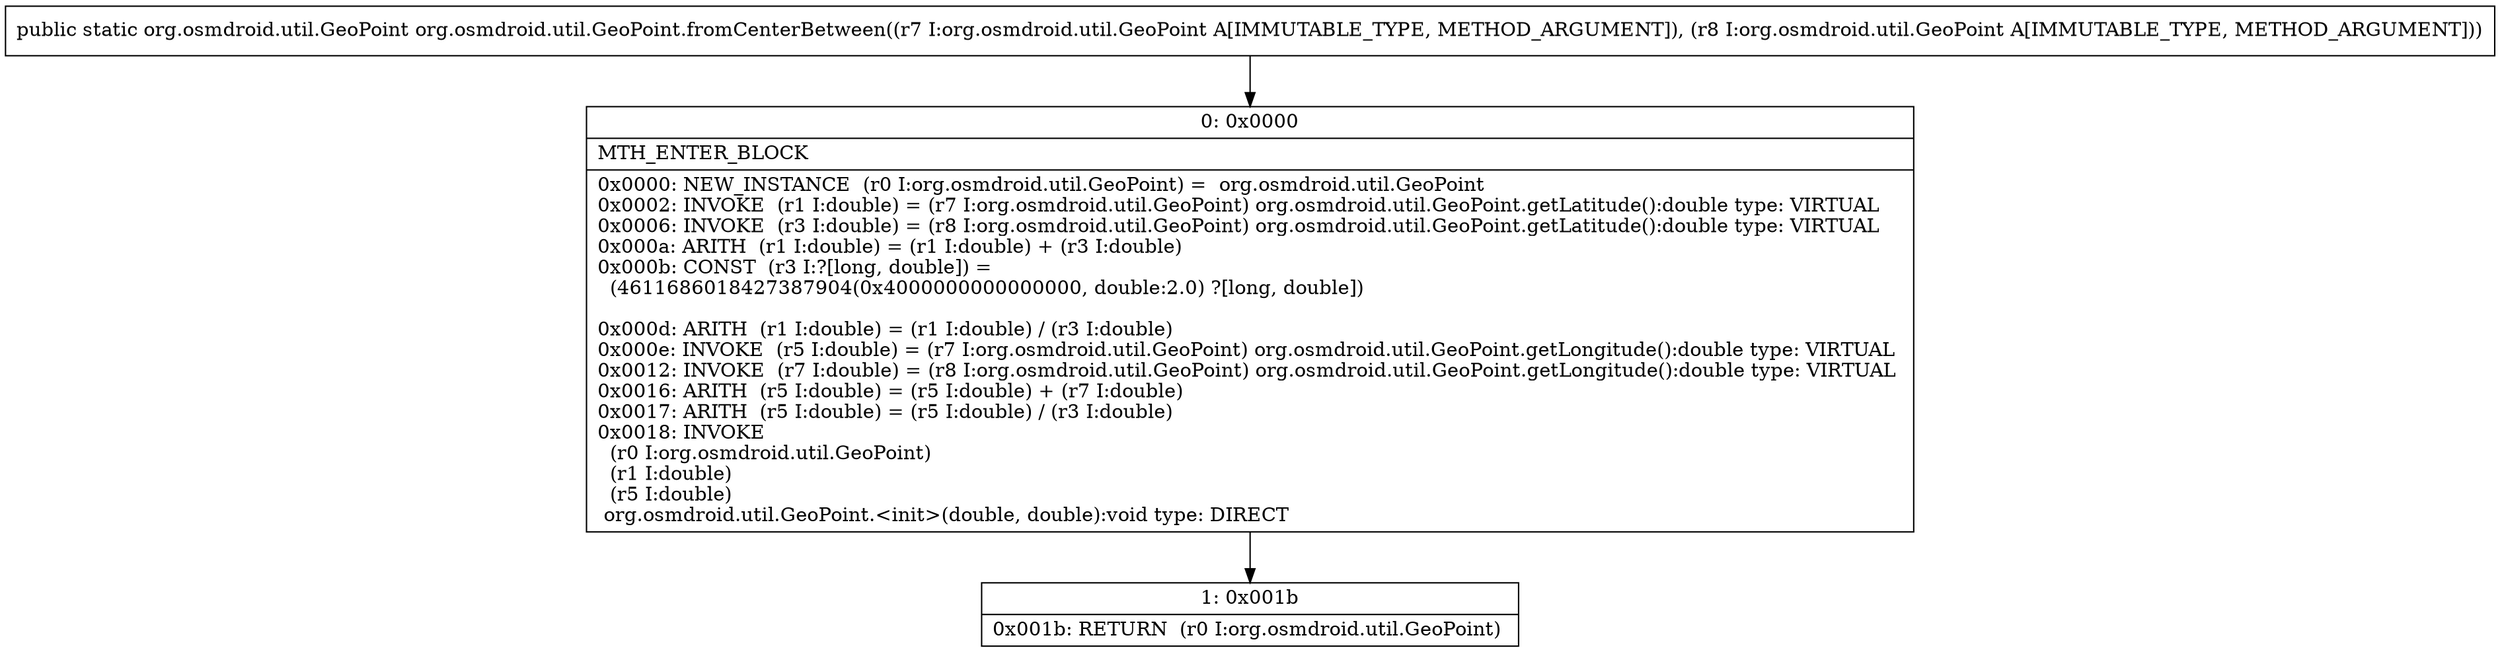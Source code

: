 digraph "CFG fororg.osmdroid.util.GeoPoint.fromCenterBetween(Lorg\/osmdroid\/util\/GeoPoint;Lorg\/osmdroid\/util\/GeoPoint;)Lorg\/osmdroid\/util\/GeoPoint;" {
Node_0 [shape=record,label="{0\:\ 0x0000|MTH_ENTER_BLOCK\l|0x0000: NEW_INSTANCE  (r0 I:org.osmdroid.util.GeoPoint) =  org.osmdroid.util.GeoPoint \l0x0002: INVOKE  (r1 I:double) = (r7 I:org.osmdroid.util.GeoPoint) org.osmdroid.util.GeoPoint.getLatitude():double type: VIRTUAL \l0x0006: INVOKE  (r3 I:double) = (r8 I:org.osmdroid.util.GeoPoint) org.osmdroid.util.GeoPoint.getLatitude():double type: VIRTUAL \l0x000a: ARITH  (r1 I:double) = (r1 I:double) + (r3 I:double) \l0x000b: CONST  (r3 I:?[long, double]) = \l  (4611686018427387904(0x4000000000000000, double:2.0) ?[long, double])\l \l0x000d: ARITH  (r1 I:double) = (r1 I:double) \/ (r3 I:double) \l0x000e: INVOKE  (r5 I:double) = (r7 I:org.osmdroid.util.GeoPoint) org.osmdroid.util.GeoPoint.getLongitude():double type: VIRTUAL \l0x0012: INVOKE  (r7 I:double) = (r8 I:org.osmdroid.util.GeoPoint) org.osmdroid.util.GeoPoint.getLongitude():double type: VIRTUAL \l0x0016: ARITH  (r5 I:double) = (r5 I:double) + (r7 I:double) \l0x0017: ARITH  (r5 I:double) = (r5 I:double) \/ (r3 I:double) \l0x0018: INVOKE  \l  (r0 I:org.osmdroid.util.GeoPoint)\l  (r1 I:double)\l  (r5 I:double)\l org.osmdroid.util.GeoPoint.\<init\>(double, double):void type: DIRECT \l}"];
Node_1 [shape=record,label="{1\:\ 0x001b|0x001b: RETURN  (r0 I:org.osmdroid.util.GeoPoint) \l}"];
MethodNode[shape=record,label="{public static org.osmdroid.util.GeoPoint org.osmdroid.util.GeoPoint.fromCenterBetween((r7 I:org.osmdroid.util.GeoPoint A[IMMUTABLE_TYPE, METHOD_ARGUMENT]), (r8 I:org.osmdroid.util.GeoPoint A[IMMUTABLE_TYPE, METHOD_ARGUMENT])) }"];
MethodNode -> Node_0;
Node_0 -> Node_1;
}

